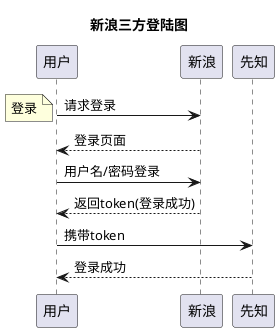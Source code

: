 
@startuml
title  新浪三方登陆图
用户 -> 新浪:     请求登录
/'注释哎呀'/
note left: 登录
新浪 --> 用户: 登录页面

用户 -> 新浪: 用户名/密码登录
用户 <-- 新浪: 返回token(登录成功)

用户 -> 先知 :  携带token
用户 <--先知 :  登录成功
@enduml
